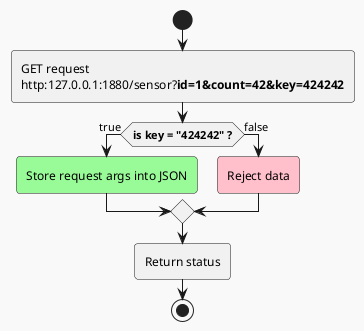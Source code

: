 @startuml
!theme mars
!pragma useVerticalIf on
start

:GET request
http:127.0.0.1:1880/sensor?**id=1&count=42&key=424242**;

if (**is key = "424242" ?**) then (true)
  #palegreen:Store request args into JSON;
else (false)
   #pink:Reject data;
endif

:Return status;

stop
@enduml